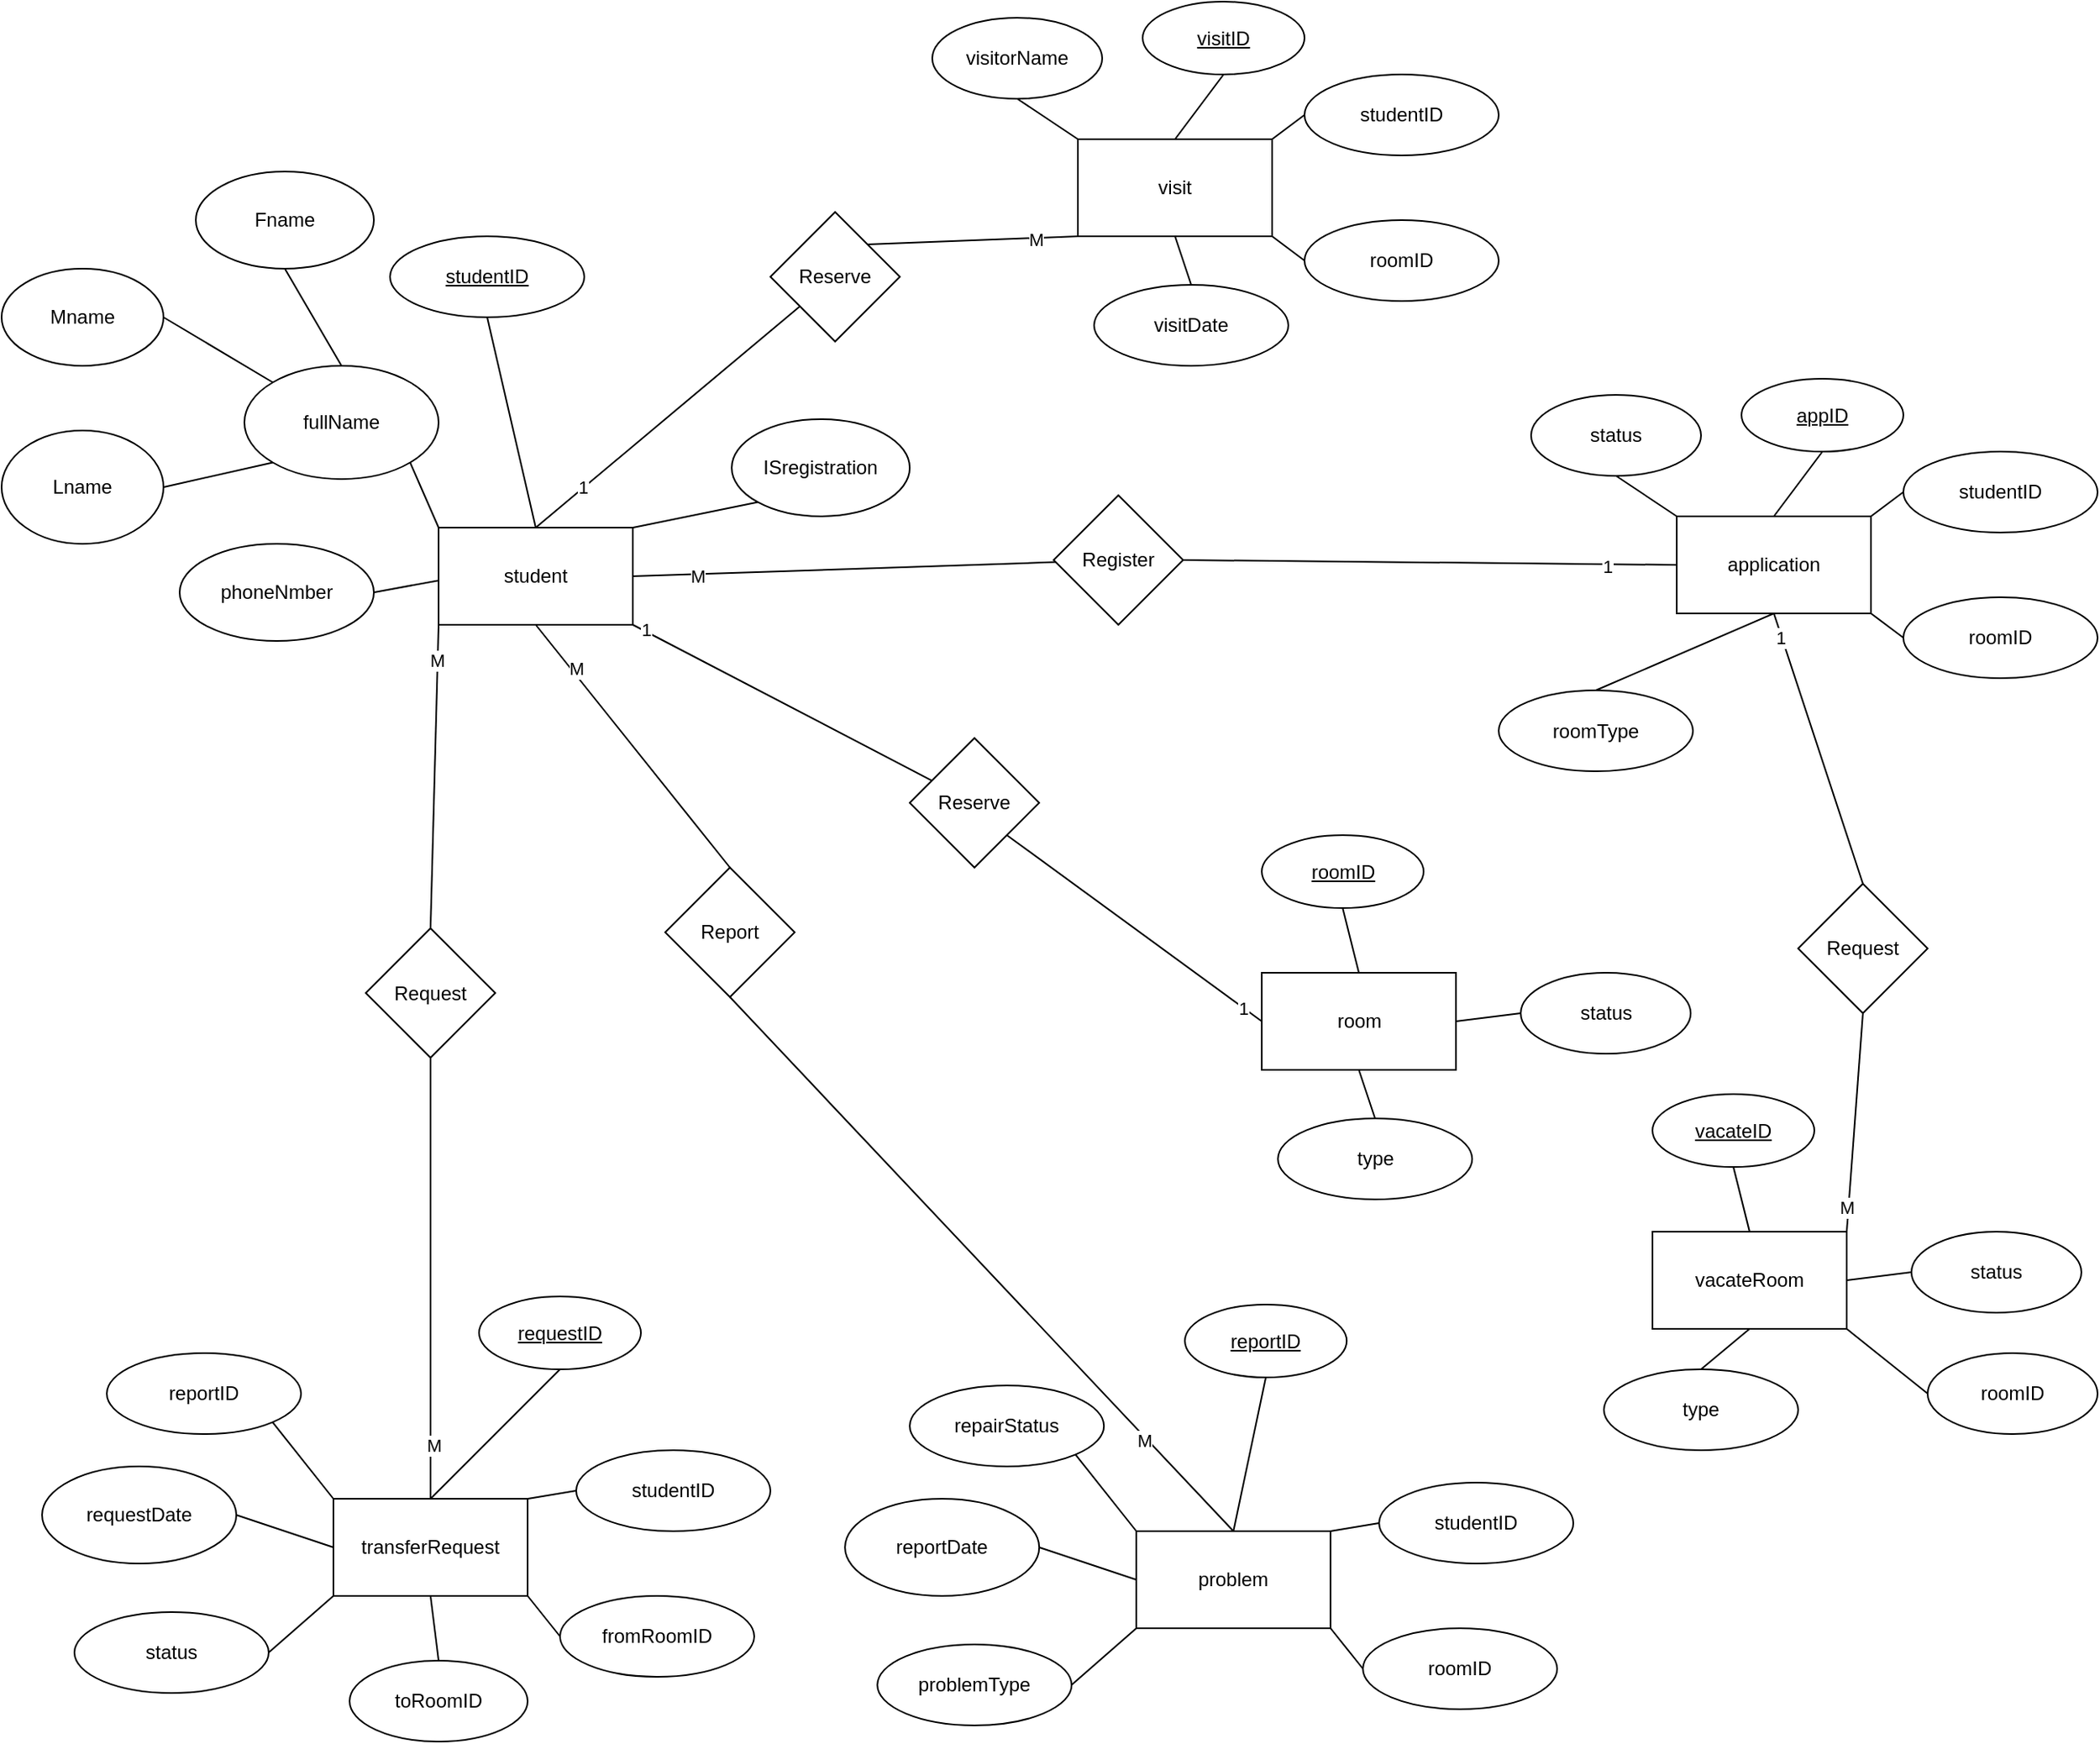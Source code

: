 <mxfile version="27.0.9">
  <diagram name="Page-1" id="cH7ULfxV8wTcI4KNnntC">
    <mxGraphModel dx="1901" dy="1132" grid="1" gridSize="10" guides="1" tooltips="1" connect="1" arrows="1" fold="1" page="1" pageScale="1" pageWidth="850" pageHeight="1100" math="0" shadow="0">
      <root>
        <mxCell id="0" />
        <mxCell id="1" parent="0" />
        <mxCell id="h7LFF1Y1oiOLzDEk9-o_-1" value="student" style="rounded=0;whiteSpace=wrap;html=1;" parent="1" vertex="1">
          <mxGeometry x="370" y="400" width="120" height="60" as="geometry" />
        </mxCell>
        <mxCell id="h7LFF1Y1oiOLzDEk9-o_-3" value="" style="endArrow=none;html=1;rounded=0;entryX=0;entryY=0;entryDx=0;entryDy=0;exitX=1;exitY=1;exitDx=0;exitDy=0;" parent="1" source="h7LFF1Y1oiOLzDEk9-o_-4" target="h7LFF1Y1oiOLzDEk9-o_-1" edge="1">
          <mxGeometry width="50" height="50" relative="1" as="geometry">
            <mxPoint x="360" y="360" as="sourcePoint" />
            <mxPoint x="450" y="400" as="targetPoint" />
            <Array as="points" />
          </mxGeometry>
        </mxCell>
        <mxCell id="h7LFF1Y1oiOLzDEk9-o_-4" value="fullName" style="ellipse;whiteSpace=wrap;html=1;" parent="1" vertex="1">
          <mxGeometry x="250" y="300" width="120" height="70" as="geometry" />
        </mxCell>
        <mxCell id="h7LFF1Y1oiOLzDEk9-o_-6" value="" style="endArrow=none;html=1;rounded=0;exitX=0.5;exitY=0;exitDx=0;exitDy=0;entryX=0.5;entryY=1;entryDx=0;entryDy=0;" parent="1" source="h7LFF1Y1oiOLzDEk9-o_-1" target="h7LFF1Y1oiOLzDEk9-o_-18" edge="1">
          <mxGeometry width="50" height="50" relative="1" as="geometry">
            <mxPoint x="450" y="400" as="sourcePoint" />
            <mxPoint x="445" y="340" as="targetPoint" />
          </mxGeometry>
        </mxCell>
        <mxCell id="h7LFF1Y1oiOLzDEk9-o_-7" value="ISregistration" style="ellipse;whiteSpace=wrap;html=1;" parent="1" vertex="1">
          <mxGeometry x="551.09" y="333" width="110" height="60" as="geometry" />
        </mxCell>
        <mxCell id="h7LFF1Y1oiOLzDEk9-o_-8" value="" style="endArrow=none;html=1;rounded=0;exitX=1;exitY=0;exitDx=0;exitDy=0;entryX=0;entryY=1;entryDx=0;entryDy=0;" parent="1" source="h7LFF1Y1oiOLzDEk9-o_-1" target="h7LFF1Y1oiOLzDEk9-o_-7" edge="1">
          <mxGeometry width="50" height="50" relative="1" as="geometry">
            <mxPoint x="450" y="400" as="sourcePoint" />
            <mxPoint x="500" y="350" as="targetPoint" />
          </mxGeometry>
        </mxCell>
        <mxCell id="h7LFF1Y1oiOLzDEk9-o_-9" value="phoneNmber" style="ellipse;whiteSpace=wrap;html=1;" parent="1" vertex="1">
          <mxGeometry x="210" y="410" width="120" height="60" as="geometry" />
        </mxCell>
        <mxCell id="h7LFF1Y1oiOLzDEk9-o_-10" value="" style="endArrow=none;html=1;rounded=0;entryX=1;entryY=0.5;entryDx=0;entryDy=0;exitX=-0.004;exitY=0.545;exitDx=0;exitDy=0;exitPerimeter=0;" parent="1" source="h7LFF1Y1oiOLzDEk9-o_-1" target="h7LFF1Y1oiOLzDEk9-o_-9" edge="1">
          <mxGeometry width="50" height="50" relative="1" as="geometry">
            <mxPoint x="400" y="400" as="sourcePoint" />
            <mxPoint x="450" y="350" as="targetPoint" />
          </mxGeometry>
        </mxCell>
        <mxCell id="h7LFF1Y1oiOLzDEk9-o_-11" value="" style="endArrow=none;html=1;rounded=0;exitX=0;exitY=1;exitDx=0;exitDy=0;entryX=1;entryY=0.5;entryDx=0;entryDy=0;" parent="1" source="h7LFF1Y1oiOLzDEk9-o_-4" target="h7LFF1Y1oiOLzDEk9-o_-16" edge="1">
          <mxGeometry width="50" height="50" relative="1" as="geometry">
            <mxPoint x="110" y="390" as="sourcePoint" />
            <mxPoint x="200" y="370" as="targetPoint" />
          </mxGeometry>
        </mxCell>
        <mxCell id="h7LFF1Y1oiOLzDEk9-o_-12" value="" style="endArrow=none;html=1;rounded=0;entryX=0;entryY=0;entryDx=0;entryDy=0;exitX=1;exitY=0.5;exitDx=0;exitDy=0;" parent="1" source="h7LFF1Y1oiOLzDEk9-o_-15" target="h7LFF1Y1oiOLzDEk9-o_-4" edge="1">
          <mxGeometry width="50" height="50" relative="1" as="geometry">
            <mxPoint x="190" y="290" as="sourcePoint" />
            <mxPoint x="200" y="250" as="targetPoint" />
          </mxGeometry>
        </mxCell>
        <mxCell id="h7LFF1Y1oiOLzDEk9-o_-13" value="" style="endArrow=none;html=1;rounded=0;exitX=0.5;exitY=0;exitDx=0;exitDy=0;entryX=0.5;entryY=1;entryDx=0;entryDy=0;" parent="1" source="h7LFF1Y1oiOLzDEk9-o_-4" target="h7LFF1Y1oiOLzDEk9-o_-14" edge="1">
          <mxGeometry width="50" height="50" relative="1" as="geometry">
            <mxPoint x="240" y="240" as="sourcePoint" />
            <mxPoint x="280" y="230" as="targetPoint" />
          </mxGeometry>
        </mxCell>
        <mxCell id="h7LFF1Y1oiOLzDEk9-o_-14" value="Fname" style="ellipse;whiteSpace=wrap;html=1;" parent="1" vertex="1">
          <mxGeometry x="220" y="180" width="110" height="60" as="geometry" />
        </mxCell>
        <mxCell id="h7LFF1Y1oiOLzDEk9-o_-15" value="Mname" style="ellipse;whiteSpace=wrap;html=1;" parent="1" vertex="1">
          <mxGeometry x="100" y="240" width="100" height="60" as="geometry" />
        </mxCell>
        <mxCell id="h7LFF1Y1oiOLzDEk9-o_-16" value="Lname" style="ellipse;whiteSpace=wrap;html=1;" parent="1" vertex="1">
          <mxGeometry x="100" y="340" width="100" height="70" as="geometry" />
        </mxCell>
        <mxCell id="h7LFF1Y1oiOLzDEk9-o_-18" value="studentID" style="ellipse;whiteSpace=wrap;html=1;align=center;fontStyle=4;" parent="1" vertex="1">
          <mxGeometry x="340" y="220" width="120" height="50" as="geometry" />
        </mxCell>
        <mxCell id="h7LFF1Y1oiOLzDEk9-o_-21" value="problem" style="rounded=0;whiteSpace=wrap;html=1;" parent="1" vertex="1">
          <mxGeometry x="801.09" y="1020" width="120" height="60" as="geometry" />
        </mxCell>
        <mxCell id="h7LFF1Y1oiOLzDEk9-o_-22" value="reportID" style="ellipse;whiteSpace=wrap;html=1;align=center;fontStyle=4;" parent="1" vertex="1">
          <mxGeometry x="831.09" y="880" width="100" height="45" as="geometry" />
        </mxCell>
        <mxCell id="h7LFF1Y1oiOLzDEk9-o_-23" value="repairStatus" style="ellipse;whiteSpace=wrap;html=1;" parent="1" vertex="1">
          <mxGeometry x="661.09" y="930" width="120" height="50" as="geometry" />
        </mxCell>
        <mxCell id="h7LFF1Y1oiOLzDEk9-o_-24" value="reportDate" style="ellipse;whiteSpace=wrap;html=1;" parent="1" vertex="1">
          <mxGeometry x="621.09" y="1000" width="120" height="60" as="geometry" />
        </mxCell>
        <mxCell id="h7LFF1Y1oiOLzDEk9-o_-25" value="problemType" style="ellipse;whiteSpace=wrap;html=1;" parent="1" vertex="1">
          <mxGeometry x="641.09" y="1090" width="120" height="50" as="geometry" />
        </mxCell>
        <mxCell id="h7LFF1Y1oiOLzDEk9-o_-26" value="studentID" style="ellipse;whiteSpace=wrap;html=1;" parent="1" vertex="1">
          <mxGeometry x="951.09" y="990" width="120" height="50" as="geometry" />
        </mxCell>
        <mxCell id="h7LFF1Y1oiOLzDEk9-o_-27" value="roomID" style="ellipse;whiteSpace=wrap;html=1;" parent="1" vertex="1">
          <mxGeometry x="941.09" y="1080" width="120" height="50" as="geometry" />
        </mxCell>
        <mxCell id="h7LFF1Y1oiOLzDEk9-o_-28" value="" style="endArrow=none;html=1;rounded=0;exitX=0.5;exitY=0;exitDx=0;exitDy=0;entryX=0.5;entryY=1;entryDx=0;entryDy=0;" parent="1" source="h7LFF1Y1oiOLzDEk9-o_-21" target="h7LFF1Y1oiOLzDEk9-o_-22" edge="1">
          <mxGeometry width="50" height="50" relative="1" as="geometry">
            <mxPoint x="891.09" y="990" as="sourcePoint" />
            <mxPoint x="941.09" y="940" as="targetPoint" />
          </mxGeometry>
        </mxCell>
        <mxCell id="h7LFF1Y1oiOLzDEk9-o_-29" value="" style="endArrow=none;html=1;rounded=0;exitX=0;exitY=0;exitDx=0;exitDy=0;entryX=1;entryY=1;entryDx=0;entryDy=0;" parent="1" source="h7LFF1Y1oiOLzDEk9-o_-21" target="h7LFF1Y1oiOLzDEk9-o_-23" edge="1">
          <mxGeometry width="50" height="50" relative="1" as="geometry">
            <mxPoint x="781.09" y="990" as="sourcePoint" />
            <mxPoint x="831.09" y="940" as="targetPoint" />
          </mxGeometry>
        </mxCell>
        <mxCell id="h7LFF1Y1oiOLzDEk9-o_-30" value="" style="endArrow=none;html=1;rounded=0;entryX=0;entryY=0.5;entryDx=0;entryDy=0;exitX=1;exitY=0.5;exitDx=0;exitDy=0;" parent="1" source="h7LFF1Y1oiOLzDEk9-o_-24" target="h7LFF1Y1oiOLzDEk9-o_-21" edge="1">
          <mxGeometry width="50" height="50" relative="1" as="geometry">
            <mxPoint x="751.09" y="1040" as="sourcePoint" />
            <mxPoint x="811.09" y="990" as="targetPoint" />
          </mxGeometry>
        </mxCell>
        <mxCell id="h7LFF1Y1oiOLzDEk9-o_-31" value="" style="endArrow=none;html=1;rounded=0;entryX=0;entryY=1;entryDx=0;entryDy=0;exitX=1;exitY=0.5;exitDx=0;exitDy=0;" parent="1" source="h7LFF1Y1oiOLzDEk9-o_-25" target="h7LFF1Y1oiOLzDEk9-o_-21" edge="1">
          <mxGeometry width="50" height="50" relative="1" as="geometry">
            <mxPoint x="781.09" y="1070" as="sourcePoint" />
            <mxPoint x="831.09" y="1020" as="targetPoint" />
          </mxGeometry>
        </mxCell>
        <mxCell id="h7LFF1Y1oiOLzDEk9-o_-32" value="" style="endArrow=none;html=1;rounded=0;exitX=1;exitY=1;exitDx=0;exitDy=0;entryX=0;entryY=0.5;entryDx=0;entryDy=0;" parent="1" source="h7LFF1Y1oiOLzDEk9-o_-21" target="h7LFF1Y1oiOLzDEk9-o_-27" edge="1">
          <mxGeometry width="50" height="50" relative="1" as="geometry">
            <mxPoint x="911.09" y="1140" as="sourcePoint" />
            <mxPoint x="961.09" y="1040" as="targetPoint" />
          </mxGeometry>
        </mxCell>
        <mxCell id="h7LFF1Y1oiOLzDEk9-o_-33" value="" style="endArrow=none;html=1;rounded=0;exitX=1;exitY=0;exitDx=0;exitDy=0;entryX=0;entryY=0.5;entryDx=0;entryDy=0;" parent="1" source="h7LFF1Y1oiOLzDEk9-o_-21" target="h7LFF1Y1oiOLzDEk9-o_-26" edge="1">
          <mxGeometry width="50" height="50" relative="1" as="geometry">
            <mxPoint x="931.09" y="1000" as="sourcePoint" />
            <mxPoint x="981.09" y="950" as="targetPoint" />
          </mxGeometry>
        </mxCell>
        <mxCell id="h7LFF1Y1oiOLzDEk9-o_-48" value="transferRequest" style="rounded=0;whiteSpace=wrap;html=1;" parent="1" vertex="1">
          <mxGeometry x="305" y="1000" width="120" height="60" as="geometry" />
        </mxCell>
        <mxCell id="h7LFF1Y1oiOLzDEk9-o_-49" value="requestID" style="ellipse;whiteSpace=wrap;html=1;align=center;fontStyle=4;" parent="1" vertex="1">
          <mxGeometry x="395" y="875" width="100" height="45" as="geometry" />
        </mxCell>
        <mxCell id="h7LFF1Y1oiOLzDEk9-o_-50" value="reportID" style="ellipse;whiteSpace=wrap;html=1;" parent="1" vertex="1">
          <mxGeometry x="165" y="910" width="120" height="50" as="geometry" />
        </mxCell>
        <mxCell id="h7LFF1Y1oiOLzDEk9-o_-51" value="requestDate" style="ellipse;whiteSpace=wrap;html=1;" parent="1" vertex="1">
          <mxGeometry x="125" y="980" width="120" height="60" as="geometry" />
        </mxCell>
        <mxCell id="h7LFF1Y1oiOLzDEk9-o_-52" value="status" style="ellipse;whiteSpace=wrap;html=1;" parent="1" vertex="1">
          <mxGeometry x="145" y="1070" width="120" height="50" as="geometry" />
        </mxCell>
        <mxCell id="h7LFF1Y1oiOLzDEk9-o_-53" value="studentID" style="ellipse;whiteSpace=wrap;html=1;" parent="1" vertex="1">
          <mxGeometry x="455" y="970" width="120" height="50" as="geometry" />
        </mxCell>
        <mxCell id="h7LFF1Y1oiOLzDEk9-o_-54" value="fromRoomID" style="ellipse;whiteSpace=wrap;html=1;" parent="1" vertex="1">
          <mxGeometry x="445" y="1060" width="120" height="50" as="geometry" />
        </mxCell>
        <mxCell id="h7LFF1Y1oiOLzDEk9-o_-55" value="" style="endArrow=none;html=1;rounded=0;exitX=0.5;exitY=0;exitDx=0;exitDy=0;entryX=0.5;entryY=1;entryDx=0;entryDy=0;" parent="1" source="h7LFF1Y1oiOLzDEk9-o_-48" target="h7LFF1Y1oiOLzDEk9-o_-49" edge="1">
          <mxGeometry width="50" height="50" relative="1" as="geometry">
            <mxPoint x="395" y="970" as="sourcePoint" />
            <mxPoint x="445" y="920" as="targetPoint" />
          </mxGeometry>
        </mxCell>
        <mxCell id="h7LFF1Y1oiOLzDEk9-o_-56" value="" style="endArrow=none;html=1;rounded=0;exitX=0;exitY=0;exitDx=0;exitDy=0;entryX=1;entryY=1;entryDx=0;entryDy=0;" parent="1" source="h7LFF1Y1oiOLzDEk9-o_-48" target="h7LFF1Y1oiOLzDEk9-o_-50" edge="1">
          <mxGeometry width="50" height="50" relative="1" as="geometry">
            <mxPoint x="285" y="970" as="sourcePoint" />
            <mxPoint x="335" y="920" as="targetPoint" />
          </mxGeometry>
        </mxCell>
        <mxCell id="h7LFF1Y1oiOLzDEk9-o_-57" value="" style="endArrow=none;html=1;rounded=0;entryX=0;entryY=0.5;entryDx=0;entryDy=0;exitX=1;exitY=0.5;exitDx=0;exitDy=0;" parent="1" source="h7LFF1Y1oiOLzDEk9-o_-51" target="h7LFF1Y1oiOLzDEk9-o_-48" edge="1">
          <mxGeometry width="50" height="50" relative="1" as="geometry">
            <mxPoint x="255" y="1020" as="sourcePoint" />
            <mxPoint x="315" y="970" as="targetPoint" />
          </mxGeometry>
        </mxCell>
        <mxCell id="h7LFF1Y1oiOLzDEk9-o_-58" value="" style="endArrow=none;html=1;rounded=0;entryX=0;entryY=1;entryDx=0;entryDy=0;exitX=1;exitY=0.5;exitDx=0;exitDy=0;" parent="1" source="h7LFF1Y1oiOLzDEk9-o_-52" target="h7LFF1Y1oiOLzDEk9-o_-48" edge="1">
          <mxGeometry width="50" height="50" relative="1" as="geometry">
            <mxPoint x="285" y="1050" as="sourcePoint" />
            <mxPoint x="335" y="1000" as="targetPoint" />
          </mxGeometry>
        </mxCell>
        <mxCell id="h7LFF1Y1oiOLzDEk9-o_-59" value="" style="endArrow=none;html=1;rounded=0;exitX=1;exitY=1;exitDx=0;exitDy=0;entryX=0;entryY=0.5;entryDx=0;entryDy=0;" parent="1" source="h7LFF1Y1oiOLzDEk9-o_-48" target="h7LFF1Y1oiOLzDEk9-o_-54" edge="1">
          <mxGeometry width="50" height="50" relative="1" as="geometry">
            <mxPoint x="415" y="1120" as="sourcePoint" />
            <mxPoint x="465" y="1020" as="targetPoint" />
          </mxGeometry>
        </mxCell>
        <mxCell id="h7LFF1Y1oiOLzDEk9-o_-60" value="" style="endArrow=none;html=1;rounded=0;exitX=1;exitY=0;exitDx=0;exitDy=0;entryX=0;entryY=0.5;entryDx=0;entryDy=0;" parent="1" source="h7LFF1Y1oiOLzDEk9-o_-48" target="h7LFF1Y1oiOLzDEk9-o_-53" edge="1">
          <mxGeometry width="50" height="50" relative="1" as="geometry">
            <mxPoint x="435" y="980" as="sourcePoint" />
            <mxPoint x="485" y="930" as="targetPoint" />
          </mxGeometry>
        </mxCell>
        <mxCell id="h7LFF1Y1oiOLzDEk9-o_-61" value="toRoomID" style="ellipse;whiteSpace=wrap;html=1;" parent="1" vertex="1">
          <mxGeometry x="315" y="1100" width="110" height="50" as="geometry" />
        </mxCell>
        <mxCell id="h7LFF1Y1oiOLzDEk9-o_-62" value="" style="endArrow=none;html=1;rounded=0;exitX=0.5;exitY=1;exitDx=0;exitDy=0;entryX=0.5;entryY=0;entryDx=0;entryDy=0;" parent="1" source="h7LFF1Y1oiOLzDEk9-o_-48" target="h7LFF1Y1oiOLzDEk9-o_-61" edge="1">
          <mxGeometry width="50" height="50" relative="1" as="geometry">
            <mxPoint x="315" y="1110" as="sourcePoint" />
            <mxPoint x="355" y="1070" as="targetPoint" />
          </mxGeometry>
        </mxCell>
        <mxCell id="h7LFF1Y1oiOLzDEk9-o_-63" value="application" style="rounded=0;whiteSpace=wrap;html=1;" parent="1" vertex="1">
          <mxGeometry x="1135" y="393" width="120" height="60" as="geometry" />
        </mxCell>
        <mxCell id="h7LFF1Y1oiOLzDEk9-o_-64" value="appID" style="ellipse;whiteSpace=wrap;html=1;align=center;fontStyle=4;" parent="1" vertex="1">
          <mxGeometry x="1175" y="308" width="100" height="45" as="geometry" />
        </mxCell>
        <mxCell id="h7LFF1Y1oiOLzDEk9-o_-65" value="status" style="ellipse;whiteSpace=wrap;html=1;" parent="1" vertex="1">
          <mxGeometry x="1045" y="318" width="105" height="50" as="geometry" />
        </mxCell>
        <mxCell id="h7LFF1Y1oiOLzDEk9-o_-67" value="studentID" style="ellipse;whiteSpace=wrap;html=1;" parent="1" vertex="1">
          <mxGeometry x="1275" y="353" width="120" height="50" as="geometry" />
        </mxCell>
        <mxCell id="h7LFF1Y1oiOLzDEk9-o_-68" value="roomID" style="ellipse;whiteSpace=wrap;html=1;" parent="1" vertex="1">
          <mxGeometry x="1275" y="443" width="120" height="50" as="geometry" />
        </mxCell>
        <mxCell id="h7LFF1Y1oiOLzDEk9-o_-69" value="" style="endArrow=none;html=1;rounded=0;exitX=0.5;exitY=0;exitDx=0;exitDy=0;entryX=0.5;entryY=1;entryDx=0;entryDy=0;" parent="1" source="h7LFF1Y1oiOLzDEk9-o_-63" target="h7LFF1Y1oiOLzDEk9-o_-64" edge="1">
          <mxGeometry width="50" height="50" relative="1" as="geometry">
            <mxPoint x="1205" y="373" as="sourcePoint" />
            <mxPoint x="1255" y="323" as="targetPoint" />
          </mxGeometry>
        </mxCell>
        <mxCell id="h7LFF1Y1oiOLzDEk9-o_-70" value="" style="endArrow=none;html=1;rounded=0;exitX=0;exitY=0;exitDx=0;exitDy=0;entryX=0.5;entryY=1;entryDx=0;entryDy=0;" parent="1" source="h7LFF1Y1oiOLzDEk9-o_-63" target="h7LFF1Y1oiOLzDEk9-o_-65" edge="1">
          <mxGeometry width="50" height="50" relative="1" as="geometry">
            <mxPoint x="1095" y="373" as="sourcePoint" />
            <mxPoint x="1145" y="323" as="targetPoint" />
          </mxGeometry>
        </mxCell>
        <mxCell id="h7LFF1Y1oiOLzDEk9-o_-73" value="" style="endArrow=none;html=1;rounded=0;exitX=1;exitY=1;exitDx=0;exitDy=0;entryX=0;entryY=0.5;entryDx=0;entryDy=0;" parent="1" source="h7LFF1Y1oiOLzDEk9-o_-63" target="h7LFF1Y1oiOLzDEk9-o_-68" edge="1">
          <mxGeometry width="50" height="50" relative="1" as="geometry">
            <mxPoint x="1225" y="523" as="sourcePoint" />
            <mxPoint x="1275" y="423" as="targetPoint" />
          </mxGeometry>
        </mxCell>
        <mxCell id="h7LFF1Y1oiOLzDEk9-o_-74" value="" style="endArrow=none;html=1;rounded=0;exitX=1;exitY=0;exitDx=0;exitDy=0;entryX=0;entryY=0.5;entryDx=0;entryDy=0;" parent="1" source="h7LFF1Y1oiOLzDEk9-o_-63" target="h7LFF1Y1oiOLzDEk9-o_-67" edge="1">
          <mxGeometry width="50" height="50" relative="1" as="geometry">
            <mxPoint x="1245" y="383" as="sourcePoint" />
            <mxPoint x="1295" y="333" as="targetPoint" />
          </mxGeometry>
        </mxCell>
        <mxCell id="h7LFF1Y1oiOLzDEk9-o_-75" value="roomType" style="ellipse;whiteSpace=wrap;html=1;" parent="1" vertex="1">
          <mxGeometry x="1025" y="500.5" width="120" height="50" as="geometry" />
        </mxCell>
        <mxCell id="h7LFF1Y1oiOLzDEk9-o_-76" value="" style="endArrow=none;html=1;rounded=0;exitX=0.5;exitY=1;exitDx=0;exitDy=0;entryX=0.5;entryY=0;entryDx=0;entryDy=0;" parent="1" source="h7LFF1Y1oiOLzDEk9-o_-63" target="h7LFF1Y1oiOLzDEk9-o_-75" edge="1">
          <mxGeometry width="50" height="50" relative="1" as="geometry">
            <mxPoint x="1155" y="493" as="sourcePoint" />
            <mxPoint x="1175" y="463" as="targetPoint" />
          </mxGeometry>
        </mxCell>
        <mxCell id="h7LFF1Y1oiOLzDEk9-o_-77" value="room" style="rounded=0;whiteSpace=wrap;html=1;" parent="1" vertex="1">
          <mxGeometry x="878.59" y="675" width="120" height="60" as="geometry" />
        </mxCell>
        <mxCell id="h7LFF1Y1oiOLzDEk9-o_-78" value="roomID" style="ellipse;whiteSpace=wrap;html=1;align=center;fontStyle=4;" parent="1" vertex="1">
          <mxGeometry x="878.59" y="590" width="100" height="45" as="geometry" />
        </mxCell>
        <mxCell id="h7LFF1Y1oiOLzDEk9-o_-79" value="status" style="ellipse;whiteSpace=wrap;html=1;" parent="1" vertex="1">
          <mxGeometry x="1038.59" y="675" width="105" height="50" as="geometry" />
        </mxCell>
        <mxCell id="h7LFF1Y1oiOLzDEk9-o_-82" value="" style="endArrow=none;html=1;rounded=0;exitX=0.5;exitY=0;exitDx=0;exitDy=0;entryX=0.5;entryY=1;entryDx=0;entryDy=0;" parent="1" source="h7LFF1Y1oiOLzDEk9-o_-77" target="h7LFF1Y1oiOLzDEk9-o_-78" edge="1">
          <mxGeometry width="50" height="50" relative="1" as="geometry">
            <mxPoint x="948.59" y="655" as="sourcePoint" />
            <mxPoint x="998.59" y="605" as="targetPoint" />
          </mxGeometry>
        </mxCell>
        <mxCell id="h7LFF1Y1oiOLzDEk9-o_-83" value="" style="endArrow=none;html=1;rounded=0;exitX=1;exitY=0.5;exitDx=0;exitDy=0;entryX=0;entryY=0.5;entryDx=0;entryDy=0;" parent="1" source="h7LFF1Y1oiOLzDEk9-o_-77" target="h7LFF1Y1oiOLzDEk9-o_-79" edge="1">
          <mxGeometry width="50" height="50" relative="1" as="geometry">
            <mxPoint x="838.59" y="655" as="sourcePoint" />
            <mxPoint x="888.59" y="605" as="targetPoint" />
          </mxGeometry>
        </mxCell>
        <mxCell id="h7LFF1Y1oiOLzDEk9-o_-86" value="type" style="ellipse;whiteSpace=wrap;html=1;" parent="1" vertex="1">
          <mxGeometry x="888.59" y="765" width="120" height="50" as="geometry" />
        </mxCell>
        <mxCell id="h7LFF1Y1oiOLzDEk9-o_-87" value="" style="endArrow=none;html=1;rounded=0;exitX=0.5;exitY=1;exitDx=0;exitDy=0;entryX=0.5;entryY=0;entryDx=0;entryDy=0;" parent="1" source="h7LFF1Y1oiOLzDEk9-o_-77" target="h7LFF1Y1oiOLzDEk9-o_-86" edge="1">
          <mxGeometry width="50" height="50" relative="1" as="geometry">
            <mxPoint x="898.59" y="775" as="sourcePoint" />
            <mxPoint x="918.59" y="745" as="targetPoint" />
          </mxGeometry>
        </mxCell>
        <mxCell id="h7LFF1Y1oiOLzDEk9-o_-89" value="vacateRoom" style="rounded=0;whiteSpace=wrap;html=1;" parent="1" vertex="1">
          <mxGeometry x="1120" y="835" width="120" height="60" as="geometry" />
        </mxCell>
        <mxCell id="h7LFF1Y1oiOLzDEk9-o_-90" value="vacateID" style="ellipse;whiteSpace=wrap;html=1;align=center;fontStyle=4;" parent="1" vertex="1">
          <mxGeometry x="1120" y="750" width="100" height="45" as="geometry" />
        </mxCell>
        <mxCell id="h7LFF1Y1oiOLzDEk9-o_-91" value="status" style="ellipse;whiteSpace=wrap;html=1;" parent="1" vertex="1">
          <mxGeometry x="1280" y="835" width="105" height="50" as="geometry" />
        </mxCell>
        <mxCell id="h7LFF1Y1oiOLzDEk9-o_-92" value="" style="endArrow=none;html=1;rounded=0;exitX=0.5;exitY=0;exitDx=0;exitDy=0;entryX=0.5;entryY=1;entryDx=0;entryDy=0;" parent="1" source="h7LFF1Y1oiOLzDEk9-o_-89" target="h7LFF1Y1oiOLzDEk9-o_-90" edge="1">
          <mxGeometry width="50" height="50" relative="1" as="geometry">
            <mxPoint x="1190" y="815" as="sourcePoint" />
            <mxPoint x="1240" y="765" as="targetPoint" />
          </mxGeometry>
        </mxCell>
        <mxCell id="h7LFF1Y1oiOLzDEk9-o_-93" value="" style="endArrow=none;html=1;rounded=0;exitX=1;exitY=0.5;exitDx=0;exitDy=0;entryX=0;entryY=0.5;entryDx=0;entryDy=0;" parent="1" source="h7LFF1Y1oiOLzDEk9-o_-89" target="h7LFF1Y1oiOLzDEk9-o_-91" edge="1">
          <mxGeometry width="50" height="50" relative="1" as="geometry">
            <mxPoint x="1080" y="815" as="sourcePoint" />
            <mxPoint x="1130" y="765" as="targetPoint" />
          </mxGeometry>
        </mxCell>
        <mxCell id="h7LFF1Y1oiOLzDEk9-o_-94" value="type" style="ellipse;whiteSpace=wrap;html=1;" parent="1" vertex="1">
          <mxGeometry x="1090" y="920" width="120" height="50" as="geometry" />
        </mxCell>
        <mxCell id="h7LFF1Y1oiOLzDEk9-o_-95" value="" style="endArrow=none;html=1;rounded=0;exitX=0.5;exitY=1;exitDx=0;exitDy=0;entryX=0.5;entryY=0;entryDx=0;entryDy=0;" parent="1" source="h7LFF1Y1oiOLzDEk9-o_-89" target="h7LFF1Y1oiOLzDEk9-o_-94" edge="1">
          <mxGeometry width="50" height="50" relative="1" as="geometry">
            <mxPoint x="1140" y="935" as="sourcePoint" />
            <mxPoint x="1160" y="905" as="targetPoint" />
          </mxGeometry>
        </mxCell>
        <mxCell id="h7LFF1Y1oiOLzDEk9-o_-96" value="roomID" style="ellipse;whiteSpace=wrap;html=1;" parent="1" vertex="1">
          <mxGeometry x="1290" y="910" width="105" height="50" as="geometry" />
        </mxCell>
        <mxCell id="h7LFF1Y1oiOLzDEk9-o_-97" value="" style="endArrow=none;html=1;rounded=0;exitX=1;exitY=1;exitDx=0;exitDy=0;entryX=0;entryY=0.5;entryDx=0;entryDy=0;" parent="1" source="h7LFF1Y1oiOLzDEk9-o_-89" target="h7LFF1Y1oiOLzDEk9-o_-96" edge="1">
          <mxGeometry width="50" height="50" relative="1" as="geometry">
            <mxPoint x="1330" y="960" as="sourcePoint" />
            <mxPoint x="1220" y="860" as="targetPoint" />
          </mxGeometry>
        </mxCell>
        <mxCell id="h7LFF1Y1oiOLzDEk9-o_-98" value="visit" style="rounded=0;whiteSpace=wrap;html=1;" parent="1" vertex="1">
          <mxGeometry x="765" y="160" width="120" height="60" as="geometry" />
        </mxCell>
        <mxCell id="h7LFF1Y1oiOLzDEk9-o_-99" value="visitID" style="ellipse;whiteSpace=wrap;html=1;align=center;fontStyle=4;" parent="1" vertex="1">
          <mxGeometry x="805" y="75" width="100" height="45" as="geometry" />
        </mxCell>
        <mxCell id="h7LFF1Y1oiOLzDEk9-o_-100" value="visitorName" style="ellipse;whiteSpace=wrap;html=1;" parent="1" vertex="1">
          <mxGeometry x="675" y="85" width="105" height="50" as="geometry" />
        </mxCell>
        <mxCell id="h7LFF1Y1oiOLzDEk9-o_-101" value="studentID" style="ellipse;whiteSpace=wrap;html=1;" parent="1" vertex="1">
          <mxGeometry x="905" y="120" width="120" height="50" as="geometry" />
        </mxCell>
        <mxCell id="h7LFF1Y1oiOLzDEk9-o_-102" value="roomID" style="ellipse;whiteSpace=wrap;html=1;" parent="1" vertex="1">
          <mxGeometry x="905" y="210" width="120" height="50" as="geometry" />
        </mxCell>
        <mxCell id="h7LFF1Y1oiOLzDEk9-o_-103" value="" style="endArrow=none;html=1;rounded=0;exitX=0.5;exitY=0;exitDx=0;exitDy=0;entryX=0.5;entryY=1;entryDx=0;entryDy=0;" parent="1" source="h7LFF1Y1oiOLzDEk9-o_-98" target="h7LFF1Y1oiOLzDEk9-o_-99" edge="1">
          <mxGeometry width="50" height="50" relative="1" as="geometry">
            <mxPoint x="835" y="140" as="sourcePoint" />
            <mxPoint x="885" y="90" as="targetPoint" />
          </mxGeometry>
        </mxCell>
        <mxCell id="h7LFF1Y1oiOLzDEk9-o_-104" value="" style="endArrow=none;html=1;rounded=0;exitX=0;exitY=0;exitDx=0;exitDy=0;entryX=0.5;entryY=1;entryDx=0;entryDy=0;" parent="1" source="h7LFF1Y1oiOLzDEk9-o_-98" target="h7LFF1Y1oiOLzDEk9-o_-100" edge="1">
          <mxGeometry width="50" height="50" relative="1" as="geometry">
            <mxPoint x="725" y="140" as="sourcePoint" />
            <mxPoint x="775" y="90" as="targetPoint" />
          </mxGeometry>
        </mxCell>
        <mxCell id="h7LFF1Y1oiOLzDEk9-o_-105" value="" style="endArrow=none;html=1;rounded=0;exitX=1;exitY=1;exitDx=0;exitDy=0;entryX=0;entryY=0.5;entryDx=0;entryDy=0;" parent="1" source="h7LFF1Y1oiOLzDEk9-o_-98" target="h7LFF1Y1oiOLzDEk9-o_-102" edge="1">
          <mxGeometry width="50" height="50" relative="1" as="geometry">
            <mxPoint x="855" y="290" as="sourcePoint" />
            <mxPoint x="905" y="190" as="targetPoint" />
          </mxGeometry>
        </mxCell>
        <mxCell id="h7LFF1Y1oiOLzDEk9-o_-106" value="" style="endArrow=none;html=1;rounded=0;exitX=1;exitY=0;exitDx=0;exitDy=0;entryX=0;entryY=0.5;entryDx=0;entryDy=0;" parent="1" source="h7LFF1Y1oiOLzDEk9-o_-98" target="h7LFF1Y1oiOLzDEk9-o_-101" edge="1">
          <mxGeometry width="50" height="50" relative="1" as="geometry">
            <mxPoint x="875" y="150" as="sourcePoint" />
            <mxPoint x="925" y="100" as="targetPoint" />
          </mxGeometry>
        </mxCell>
        <mxCell id="h7LFF1Y1oiOLzDEk9-o_-107" value="visitDate" style="ellipse;whiteSpace=wrap;html=1;" parent="1" vertex="1">
          <mxGeometry x="775" y="250" width="120" height="50" as="geometry" />
        </mxCell>
        <mxCell id="h7LFF1Y1oiOLzDEk9-o_-108" value="" style="endArrow=none;html=1;rounded=0;exitX=0.5;exitY=1;exitDx=0;exitDy=0;entryX=0.5;entryY=0;entryDx=0;entryDy=0;" parent="1" source="h7LFF1Y1oiOLzDEk9-o_-98" target="h7LFF1Y1oiOLzDEk9-o_-107" edge="1">
          <mxGeometry width="50" height="50" relative="1" as="geometry">
            <mxPoint x="785" y="260" as="sourcePoint" />
            <mxPoint x="805" y="230" as="targetPoint" />
          </mxGeometry>
        </mxCell>
        <mxCell id="gxma9zbE-h8rMoWy52sN-1" value="" style="endArrow=none;html=1;rounded=0;exitX=1;exitY=0.5;exitDx=0;exitDy=0;" parent="1" source="h7LFF1Y1oiOLzDEk9-o_-1" target="gxma9zbE-h8rMoWy52sN-2" edge="1">
          <mxGeometry width="50" height="50" relative="1" as="geometry">
            <mxPoint x="830" y="630" as="sourcePoint" />
            <mxPoint x="610" y="440" as="targetPoint" />
          </mxGeometry>
        </mxCell>
        <mxCell id="gxma9zbE-h8rMoWy52sN-4" value="M" style="edgeLabel;html=1;align=center;verticalAlign=middle;resizable=0;points=[];" parent="gxma9zbE-h8rMoWy52sN-1" vertex="1" connectable="0">
          <mxGeometry x="-0.698" y="-1" relative="1" as="geometry">
            <mxPoint as="offset" />
          </mxGeometry>
        </mxCell>
        <mxCell id="gxma9zbE-h8rMoWy52sN-2" value="Register" style="rhombus;whiteSpace=wrap;html=1;" parent="1" vertex="1">
          <mxGeometry x="750" y="380" width="80" height="80" as="geometry" />
        </mxCell>
        <mxCell id="gxma9zbE-h8rMoWy52sN-3" value="" style="endArrow=none;html=1;rounded=0;exitX=1;exitY=0.5;exitDx=0;exitDy=0;entryX=0;entryY=0.5;entryDx=0;entryDy=0;" parent="1" source="gxma9zbE-h8rMoWy52sN-2" target="h7LFF1Y1oiOLzDEk9-o_-63" edge="1">
          <mxGeometry width="50" height="50" relative="1" as="geometry">
            <mxPoint x="830" y="630" as="sourcePoint" />
            <mxPoint x="880" y="580" as="targetPoint" />
          </mxGeometry>
        </mxCell>
        <mxCell id="gxma9zbE-h8rMoWy52sN-5" value="1" style="edgeLabel;html=1;align=center;verticalAlign=middle;resizable=0;points=[];" parent="gxma9zbE-h8rMoWy52sN-3" vertex="1" connectable="0">
          <mxGeometry x="0.715" y="-1" relative="1" as="geometry">
            <mxPoint as="offset" />
          </mxGeometry>
        </mxCell>
        <mxCell id="gxma9zbE-h8rMoWy52sN-6" value="" style="endArrow=none;html=1;rounded=0;exitX=1;exitY=1;exitDx=0;exitDy=0;" parent="1" source="h7LFF1Y1oiOLzDEk9-o_-1" target="gxma9zbE-h8rMoWy52sN-7" edge="1">
          <mxGeometry width="50" height="50" relative="1" as="geometry">
            <mxPoint x="830" y="630" as="sourcePoint" />
            <mxPoint x="760" y="550" as="targetPoint" />
          </mxGeometry>
        </mxCell>
        <mxCell id="gxma9zbE-h8rMoWy52sN-9" value="1" style="edgeLabel;html=1;align=center;verticalAlign=middle;resizable=0;points=[];" parent="gxma9zbE-h8rMoWy52sN-6" vertex="1" connectable="0">
          <mxGeometry x="-0.925" y="1" relative="1" as="geometry">
            <mxPoint as="offset" />
          </mxGeometry>
        </mxCell>
        <mxCell id="gxma9zbE-h8rMoWy52sN-7" value="Reserve" style="rhombus;whiteSpace=wrap;html=1;" parent="1" vertex="1">
          <mxGeometry x="661.09" y="530" width="80" height="80" as="geometry" />
        </mxCell>
        <mxCell id="gxma9zbE-h8rMoWy52sN-8" value="" style="endArrow=none;html=1;rounded=0;exitX=1;exitY=1;exitDx=0;exitDy=0;entryX=0;entryY=0.5;entryDx=0;entryDy=0;" parent="1" source="gxma9zbE-h8rMoWy52sN-7" target="h7LFF1Y1oiOLzDEk9-o_-77" edge="1">
          <mxGeometry width="50" height="50" relative="1" as="geometry">
            <mxPoint x="830" y="630" as="sourcePoint" />
            <mxPoint x="880" y="580" as="targetPoint" />
          </mxGeometry>
        </mxCell>
        <mxCell id="gxma9zbE-h8rMoWy52sN-10" value="1" style="edgeLabel;html=1;align=center;verticalAlign=middle;resizable=0;points=[];" parent="gxma9zbE-h8rMoWy52sN-8" vertex="1" connectable="0">
          <mxGeometry x="0.851" relative="1" as="geometry">
            <mxPoint as="offset" />
          </mxGeometry>
        </mxCell>
        <mxCell id="gxma9zbE-h8rMoWy52sN-11" value="" style="endArrow=none;html=1;rounded=0;entryX=0.5;entryY=1;entryDx=0;entryDy=0;exitX=0.5;exitY=0;exitDx=0;exitDy=0;" parent="1" source="gxma9zbE-h8rMoWy52sN-14" target="h7LFF1Y1oiOLzDEk9-o_-1" edge="1">
          <mxGeometry width="50" height="50" relative="1" as="geometry">
            <mxPoint x="380" y="550" as="sourcePoint" />
            <mxPoint x="670" y="680" as="targetPoint" />
          </mxGeometry>
        </mxCell>
        <mxCell id="gxma9zbE-h8rMoWy52sN-15" value="M" style="edgeLabel;html=1;align=center;verticalAlign=middle;resizable=0;points=[];" parent="gxma9zbE-h8rMoWy52sN-11" vertex="1" connectable="0">
          <mxGeometry x="0.621" y="-3" relative="1" as="geometry">
            <mxPoint as="offset" />
          </mxGeometry>
        </mxCell>
        <mxCell id="gxma9zbE-h8rMoWy52sN-13" value="" style="endArrow=none;html=1;rounded=0;exitX=0.5;exitY=0;exitDx=0;exitDy=0;entryX=0.5;entryY=1;entryDx=0;entryDy=0;" parent="1" source="h7LFF1Y1oiOLzDEk9-o_-21" target="gxma9zbE-h8rMoWy52sN-14" edge="1">
          <mxGeometry width="50" height="50" relative="1" as="geometry">
            <mxPoint x="620" y="730" as="sourcePoint" />
            <mxPoint x="330" y="650" as="targetPoint" />
          </mxGeometry>
        </mxCell>
        <mxCell id="gxma9zbE-h8rMoWy52sN-16" value="M" style="edgeLabel;html=1;align=center;verticalAlign=middle;resizable=0;points=[];" parent="gxma9zbE-h8rMoWy52sN-13" vertex="1" connectable="0">
          <mxGeometry x="-0.651" y="2" relative="1" as="geometry">
            <mxPoint as="offset" />
          </mxGeometry>
        </mxCell>
        <mxCell id="gxma9zbE-h8rMoWy52sN-14" value="Report" style="rhombus;whiteSpace=wrap;html=1;" parent="1" vertex="1">
          <mxGeometry x="510" y="610" width="80" height="80" as="geometry" />
        </mxCell>
        <mxCell id="gxma9zbE-h8rMoWy52sN-21" value="" style="endArrow=none;html=1;rounded=0;exitX=0.5;exitY=0;exitDx=0;exitDy=0;" parent="1" source="h7LFF1Y1oiOLzDEk9-o_-1" target="gxma9zbE-h8rMoWy52sN-19" edge="1">
          <mxGeometry width="50" height="50" relative="1" as="geometry">
            <mxPoint x="430" y="400" as="sourcePoint" />
            <mxPoint x="560" y="150" as="targetPoint" />
          </mxGeometry>
        </mxCell>
        <mxCell id="gxma9zbE-h8rMoWy52sN-23" value="1" style="edgeLabel;html=1;align=center;verticalAlign=middle;resizable=0;points=[];" parent="gxma9zbE-h8rMoWy52sN-21" vertex="1" connectable="0">
          <mxGeometry x="-0.652" relative="1" as="geometry">
            <mxPoint y="-1" as="offset" />
          </mxGeometry>
        </mxCell>
        <mxCell id="gxma9zbE-h8rMoWy52sN-19" value="Reserve" style="rhombus;whiteSpace=wrap;html=1;" parent="1" vertex="1">
          <mxGeometry x="575" y="205" width="80" height="80" as="geometry" />
        </mxCell>
        <mxCell id="gxma9zbE-h8rMoWy52sN-22" value="" style="endArrow=none;html=1;rounded=0;exitX=1;exitY=0;exitDx=0;exitDy=0;entryX=0;entryY=1;entryDx=0;entryDy=0;" parent="1" source="gxma9zbE-h8rMoWy52sN-19" target="h7LFF1Y1oiOLzDEk9-o_-98" edge="1">
          <mxGeometry width="50" height="50" relative="1" as="geometry">
            <mxPoint x="610" y="105" as="sourcePoint" />
            <mxPoint x="660" y="55" as="targetPoint" />
            <Array as="points" />
          </mxGeometry>
        </mxCell>
        <mxCell id="gxma9zbE-h8rMoWy52sN-24" value="M" style="edgeLabel;html=1;align=center;verticalAlign=middle;resizable=0;points=[];" parent="gxma9zbE-h8rMoWy52sN-22" vertex="1" connectable="0">
          <mxGeometry x="0.592" y="-1" relative="1" as="geometry">
            <mxPoint as="offset" />
          </mxGeometry>
        </mxCell>
        <mxCell id="VCbZnKD6ELxZwYwx5PIa-1" value="Request" style="rhombus;whiteSpace=wrap;html=1;" parent="1" vertex="1">
          <mxGeometry x="1210" y="620" width="80" height="80" as="geometry" />
        </mxCell>
        <mxCell id="VCbZnKD6ELxZwYwx5PIa-2" value="" style="endArrow=none;html=1;rounded=0;exitX=0.5;exitY=0;exitDx=0;exitDy=0;entryX=0.5;entryY=1;entryDx=0;entryDy=0;" parent="1" source="VCbZnKD6ELxZwYwx5PIa-1" target="h7LFF1Y1oiOLzDEk9-o_-63" edge="1">
          <mxGeometry width="50" height="50" relative="1" as="geometry">
            <mxPoint x="1620" y="610" as="sourcePoint" />
            <mxPoint x="1670" y="560" as="targetPoint" />
          </mxGeometry>
        </mxCell>
        <mxCell id="VCbZnKD6ELxZwYwx5PIa-4" value="1" style="edgeLabel;html=1;align=center;verticalAlign=middle;resizable=0;points=[];" parent="VCbZnKD6ELxZwYwx5PIa-2" vertex="1" connectable="0">
          <mxGeometry x="0.831" y="1" relative="1" as="geometry">
            <mxPoint as="offset" />
          </mxGeometry>
        </mxCell>
        <mxCell id="VCbZnKD6ELxZwYwx5PIa-3" value="" style="endArrow=none;html=1;rounded=0;exitX=1;exitY=0;exitDx=0;exitDy=0;entryX=0.5;entryY=1;entryDx=0;entryDy=0;" parent="1" source="h7LFF1Y1oiOLzDEk9-o_-89" target="VCbZnKD6ELxZwYwx5PIa-1" edge="1">
          <mxGeometry width="50" height="50" relative="1" as="geometry">
            <mxPoint x="1620" y="810" as="sourcePoint" />
            <mxPoint x="1670" y="760" as="targetPoint" />
          </mxGeometry>
        </mxCell>
        <mxCell id="VCbZnKD6ELxZwYwx5PIa-5" value="M" style="edgeLabel;html=1;align=center;verticalAlign=middle;resizable=0;points=[];" parent="VCbZnKD6ELxZwYwx5PIa-3" vertex="1" connectable="0">
          <mxGeometry x="-0.768" y="1" relative="1" as="geometry">
            <mxPoint as="offset" />
          </mxGeometry>
        </mxCell>
        <mxCell id="VCbZnKD6ELxZwYwx5PIa-6" value="Request" style="rhombus;whiteSpace=wrap;html=1;" parent="1" vertex="1">
          <mxGeometry x="325" y="647.5" width="80" height="80" as="geometry" />
        </mxCell>
        <mxCell id="VCbZnKD6ELxZwYwx5PIa-7" value="" style="endArrow=none;html=1;rounded=0;exitX=0.5;exitY=0;exitDx=0;exitDy=0;entryX=0;entryY=1;entryDx=0;entryDy=0;" parent="1" source="VCbZnKD6ELxZwYwx5PIa-6" target="h7LFF1Y1oiOLzDEk9-o_-1" edge="1">
          <mxGeometry width="50" height="50" relative="1" as="geometry">
            <mxPoint x="270" y="690" as="sourcePoint" />
            <mxPoint x="320" y="640" as="targetPoint" />
          </mxGeometry>
        </mxCell>
        <mxCell id="VCbZnKD6ELxZwYwx5PIa-10" value="M" style="edgeLabel;html=1;align=center;verticalAlign=middle;resizable=0;points=[];" parent="VCbZnKD6ELxZwYwx5PIa-7" vertex="1" connectable="0">
          <mxGeometry x="0.764" y="1" relative="1" as="geometry">
            <mxPoint as="offset" />
          </mxGeometry>
        </mxCell>
        <mxCell id="VCbZnKD6ELxZwYwx5PIa-8" value="" style="endArrow=none;html=1;rounded=0;entryX=0.5;entryY=1;entryDx=0;entryDy=0;exitX=0.5;exitY=0;exitDx=0;exitDy=0;" parent="1" source="h7LFF1Y1oiOLzDEk9-o_-48" target="VCbZnKD6ELxZwYwx5PIa-6" edge="1">
          <mxGeometry width="50" height="50" relative="1" as="geometry">
            <mxPoint x="330" y="1080" as="sourcePoint" />
            <mxPoint x="320" y="640" as="targetPoint" />
          </mxGeometry>
        </mxCell>
        <mxCell id="VCbZnKD6ELxZwYwx5PIa-11" value="M" style="edgeLabel;html=1;align=center;verticalAlign=middle;resizable=0;points=[];" parent="VCbZnKD6ELxZwYwx5PIa-8" vertex="1" connectable="0">
          <mxGeometry x="-0.753" y="-2" relative="1" as="geometry">
            <mxPoint as="offset" />
          </mxGeometry>
        </mxCell>
      </root>
    </mxGraphModel>
  </diagram>
</mxfile>
